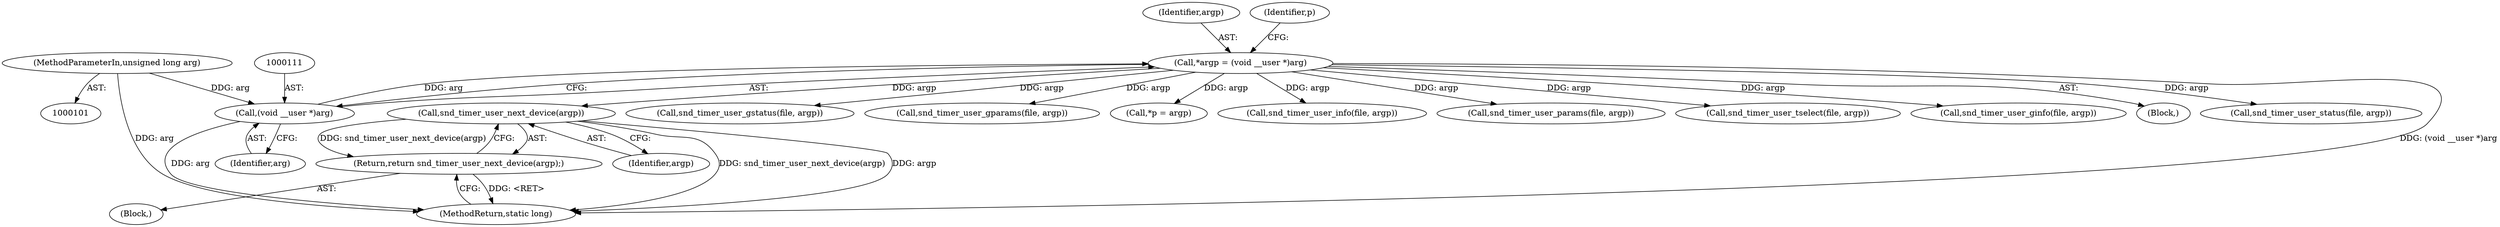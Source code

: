 digraph "0_linux_af368027a49a751d6ff4ee9e3f9961f35bb4fede@pointer" {
"1000136" [label="(Call,snd_timer_user_next_device(argp))"];
"1000108" [label="(Call,*argp = (void __user *)arg)"];
"1000110" [label="(Call,(void __user *)arg)"];
"1000104" [label="(MethodParameterIn,unsigned long arg)"];
"1000135" [label="(Return,return snd_timer_user_next_device(argp);)"];
"1000199" [label="(Call,snd_timer_user_gstatus(file, argp))"];
"1000194" [label="(Call,snd_timer_user_gparams(file, argp))"];
"1000124" [label="(Block,)"];
"1000114" [label="(Call,*p = argp)"];
"1000209" [label="(Call,snd_timer_user_info(file, argp))"];
"1000214" [label="(Call,snd_timer_user_params(file, argp))"];
"1000104" [label="(MethodParameterIn,unsigned long arg)"];
"1000135" [label="(Return,return snd_timer_user_next_device(argp);)"];
"1000136" [label="(Call,snd_timer_user_next_device(argp))"];
"1000204" [label="(Call,snd_timer_user_tselect(file, argp))"];
"1000137" [label="(Identifier,argp)"];
"1000189" [label="(Call,snd_timer_user_ginfo(file, argp))"];
"1000112" [label="(Identifier,arg)"];
"1000105" [label="(Block,)"];
"1000219" [label="(Call,snd_timer_user_status(file, argp))"];
"1000245" [label="(MethodReturn,static long)"];
"1000109" [label="(Identifier,argp)"];
"1000108" [label="(Call,*argp = (void __user *)arg)"];
"1000110" [label="(Call,(void __user *)arg)"];
"1000115" [label="(Identifier,p)"];
"1000136" -> "1000135"  [label="AST: "];
"1000136" -> "1000137"  [label="CFG: "];
"1000137" -> "1000136"  [label="AST: "];
"1000135" -> "1000136"  [label="CFG: "];
"1000136" -> "1000245"  [label="DDG: snd_timer_user_next_device(argp)"];
"1000136" -> "1000245"  [label="DDG: argp"];
"1000136" -> "1000135"  [label="DDG: snd_timer_user_next_device(argp)"];
"1000108" -> "1000136"  [label="DDG: argp"];
"1000108" -> "1000105"  [label="AST: "];
"1000108" -> "1000110"  [label="CFG: "];
"1000109" -> "1000108"  [label="AST: "];
"1000110" -> "1000108"  [label="AST: "];
"1000115" -> "1000108"  [label="CFG: "];
"1000108" -> "1000245"  [label="DDG: (void __user *)arg"];
"1000110" -> "1000108"  [label="DDG: arg"];
"1000108" -> "1000114"  [label="DDG: argp"];
"1000108" -> "1000189"  [label="DDG: argp"];
"1000108" -> "1000194"  [label="DDG: argp"];
"1000108" -> "1000199"  [label="DDG: argp"];
"1000108" -> "1000204"  [label="DDG: argp"];
"1000108" -> "1000209"  [label="DDG: argp"];
"1000108" -> "1000214"  [label="DDG: argp"];
"1000108" -> "1000219"  [label="DDG: argp"];
"1000110" -> "1000112"  [label="CFG: "];
"1000111" -> "1000110"  [label="AST: "];
"1000112" -> "1000110"  [label="AST: "];
"1000110" -> "1000245"  [label="DDG: arg"];
"1000104" -> "1000110"  [label="DDG: arg"];
"1000104" -> "1000101"  [label="AST: "];
"1000104" -> "1000245"  [label="DDG: arg"];
"1000135" -> "1000124"  [label="AST: "];
"1000245" -> "1000135"  [label="CFG: "];
"1000135" -> "1000245"  [label="DDG: <RET>"];
}
